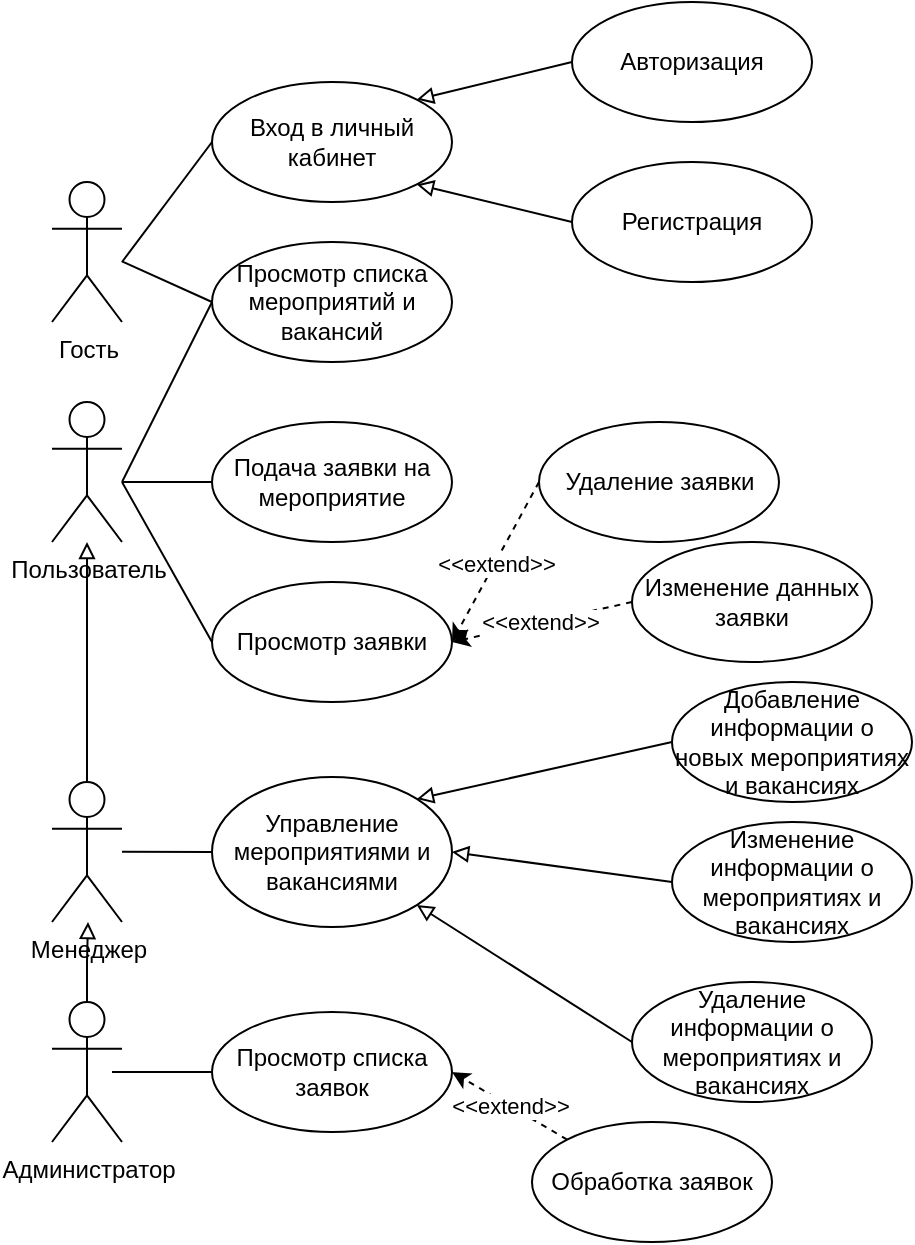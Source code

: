 <mxfile version="23.1.5" type="device">
  <diagram name="Страница — 1" id="Zv-FywmHb0zYgs4QKw_f">
    <mxGraphModel dx="1434" dy="844" grid="0" gridSize="10" guides="1" tooltips="1" connect="1" arrows="1" fold="1" page="1" pageScale="1" pageWidth="827" pageHeight="1169" math="0" shadow="0">
      <root>
        <mxCell id="0" />
        <mxCell id="1" parent="0" />
        <mxCell id="kDlvyfv9U4wQrPy9hs1n-1" value="Гость" style="shape=umlActor;verticalLabelPosition=bottom;verticalAlign=top;html=1;outlineConnect=0;" parent="1" vertex="1">
          <mxGeometry x="169" y="116" width="35" height="70" as="geometry" />
        </mxCell>
        <mxCell id="kDlvyfv9U4wQrPy9hs1n-2" value="Пользователь" style="shape=umlActor;verticalLabelPosition=bottom;verticalAlign=top;html=1;outlineConnect=0;" parent="1" vertex="1">
          <mxGeometry x="169" y="226" width="35" height="70" as="geometry" />
        </mxCell>
        <mxCell id="kDlvyfv9U4wQrPy9hs1n-50" style="edgeStyle=orthogonalEdgeStyle;rounded=0;orthogonalLoop=1;jettySize=auto;html=1;endArrow=block;endFill=0;" parent="1" source="kDlvyfv9U4wQrPy9hs1n-3" target="kDlvyfv9U4wQrPy9hs1n-2" edge="1">
          <mxGeometry relative="1" as="geometry" />
        </mxCell>
        <mxCell id="kDlvyfv9U4wQrPy9hs1n-3" value="Менеджер" style="shape=umlActor;verticalLabelPosition=bottom;verticalAlign=top;html=1;outlineConnect=0;" parent="1" vertex="1">
          <mxGeometry x="169" y="416" width="35" height="70" as="geometry" />
        </mxCell>
        <mxCell id="kDlvyfv9U4wQrPy9hs1n-46" value="" style="edgeStyle=orthogonalEdgeStyle;rounded=0;orthogonalLoop=1;jettySize=auto;html=1;endArrow=block;endFill=0;" parent="1" source="kDlvyfv9U4wQrPy9hs1n-4" target="kDlvyfv9U4wQrPy9hs1n-3" edge="1">
          <mxGeometry relative="1" as="geometry">
            <Array as="points">
              <mxPoint x="187" y="506" />
              <mxPoint x="187" y="506" />
            </Array>
          </mxGeometry>
        </mxCell>
        <mxCell id="kDlvyfv9U4wQrPy9hs1n-4" value="Администратор" style="shape=umlActor;verticalLabelPosition=bottom;verticalAlign=top;html=1;outlineConnect=0;" parent="1" vertex="1">
          <mxGeometry x="169" y="526" width="35" height="70" as="geometry" />
        </mxCell>
        <mxCell id="kDlvyfv9U4wQrPy9hs1n-9" value="Просмотр списка мероприятий и вакансий" style="ellipse;whiteSpace=wrap;html=1;" parent="1" vertex="1">
          <mxGeometry x="249" y="146" width="120" height="60" as="geometry" />
        </mxCell>
        <mxCell id="kDlvyfv9U4wQrPy9hs1n-10" value="Вход в личный кабинет" style="ellipse;whiteSpace=wrap;html=1;" parent="1" vertex="1">
          <mxGeometry x="249" y="66" width="120" height="60" as="geometry" />
        </mxCell>
        <mxCell id="kDlvyfv9U4wQrPy9hs1n-11" value="Авторизация" style="ellipse;whiteSpace=wrap;html=1;" parent="1" vertex="1">
          <mxGeometry x="429" y="26" width="120" height="60" as="geometry" />
        </mxCell>
        <mxCell id="kDlvyfv9U4wQrPy9hs1n-12" value="Регистрация" style="ellipse;whiteSpace=wrap;html=1;" parent="1" vertex="1">
          <mxGeometry x="429" y="106" width="120" height="60" as="geometry" />
        </mxCell>
        <mxCell id="kDlvyfv9U4wQrPy9hs1n-18" value="" style="endArrow=none;html=1;rounded=0;entryX=0;entryY=0.5;entryDx=0;entryDy=0;" parent="1" target="kDlvyfv9U4wQrPy9hs1n-10" edge="1">
          <mxGeometry width="50" height="50" relative="1" as="geometry">
            <mxPoint x="204" y="156" as="sourcePoint" />
            <mxPoint x="254" y="106" as="targetPoint" />
          </mxGeometry>
        </mxCell>
        <mxCell id="kDlvyfv9U4wQrPy9hs1n-19" value="" style="endArrow=none;html=1;rounded=0;exitX=0;exitY=0.5;exitDx=0;exitDy=0;" parent="1" source="kDlvyfv9U4wQrPy9hs1n-9" edge="1">
          <mxGeometry width="50" height="50" relative="1" as="geometry">
            <mxPoint x="244" y="155.66" as="sourcePoint" />
            <mxPoint x="204" y="155.66" as="targetPoint" />
          </mxGeometry>
        </mxCell>
        <mxCell id="kDlvyfv9U4wQrPy9hs1n-20" value="" style="endArrow=none;html=1;rounded=0;entryX=0;entryY=0.5;entryDx=0;entryDy=0;" parent="1" target="kDlvyfv9U4wQrPy9hs1n-9" edge="1">
          <mxGeometry width="50" height="50" relative="1" as="geometry">
            <mxPoint x="204" y="266" as="sourcePoint" />
            <mxPoint x="274" y="246" as="targetPoint" />
          </mxGeometry>
        </mxCell>
        <mxCell id="kDlvyfv9U4wQrPy9hs1n-29" value="Подача заявки на мероприятие" style="ellipse;whiteSpace=wrap;html=1;" parent="1" vertex="1">
          <mxGeometry x="249" y="236" width="120" height="60" as="geometry" />
        </mxCell>
        <mxCell id="kDlvyfv9U4wQrPy9hs1n-30" value="" style="endArrow=none;html=1;rounded=0;entryX=0;entryY=0.5;entryDx=0;entryDy=0;" parent="1" target="kDlvyfv9U4wQrPy9hs1n-29" edge="1">
          <mxGeometry width="50" height="50" relative="1" as="geometry">
            <mxPoint x="204" y="266" as="sourcePoint" />
            <mxPoint x="249" y="266" as="targetPoint" />
          </mxGeometry>
        </mxCell>
        <mxCell id="kDlvyfv9U4wQrPy9hs1n-32" value="Управление мероприятиями и вакансиями" style="ellipse;whiteSpace=wrap;html=1;" parent="1" vertex="1">
          <mxGeometry x="249" y="413.5" width="120" height="75" as="geometry" />
        </mxCell>
        <mxCell id="kDlvyfv9U4wQrPy9hs1n-33" value="Изменение информации о мероприятиях и вакансиях" style="ellipse;whiteSpace=wrap;html=1;" parent="1" vertex="1">
          <mxGeometry x="479" y="436" width="120" height="60" as="geometry" />
        </mxCell>
        <mxCell id="kDlvyfv9U4wQrPy9hs1n-34" value="Добавление информации о новых мероприятиях и вакансиях" style="ellipse;whiteSpace=wrap;html=1;" parent="1" vertex="1">
          <mxGeometry x="479" y="366" width="120" height="60" as="geometry" />
        </mxCell>
        <mxCell id="kDlvyfv9U4wQrPy9hs1n-35" value="Удаление информации о мероприятиях и вакансиях" style="ellipse;whiteSpace=wrap;html=1;" parent="1" vertex="1">
          <mxGeometry x="459" y="516" width="120" height="60" as="geometry" />
        </mxCell>
        <mxCell id="kDlvyfv9U4wQrPy9hs1n-43" value="" style="endArrow=none;html=1;rounded=0;entryX=0;entryY=0.5;entryDx=0;entryDy=0;" parent="1" target="kDlvyfv9U4wQrPy9hs1n-32" edge="1">
          <mxGeometry width="50" height="50" relative="1" as="geometry">
            <mxPoint x="204" y="450.83" as="sourcePoint" />
            <mxPoint x="254" y="450.58" as="targetPoint" />
          </mxGeometry>
        </mxCell>
        <mxCell id="kDlvyfv9U4wQrPy9hs1n-47" value="Просмотр списка заявок" style="ellipse;whiteSpace=wrap;html=1;" parent="1" vertex="1">
          <mxGeometry x="249" y="531" width="120" height="60" as="geometry" />
        </mxCell>
        <mxCell id="kDlvyfv9U4wQrPy9hs1n-48" value="Удаление заявки" style="ellipse;whiteSpace=wrap;html=1;" parent="1" vertex="1">
          <mxGeometry x="412.5" y="236" width="120" height="60" as="geometry" />
        </mxCell>
        <mxCell id="kDlvyfv9U4wQrPy9hs1n-51" value="Просмотр заявки" style="ellipse;whiteSpace=wrap;html=1;" parent="1" vertex="1">
          <mxGeometry x="249" y="316" width="120" height="60" as="geometry" />
        </mxCell>
        <mxCell id="kDlvyfv9U4wQrPy9hs1n-52" value="" style="endArrow=none;html=1;rounded=0;entryX=0;entryY=0.5;entryDx=0;entryDy=0;" parent="1" target="kDlvyfv9U4wQrPy9hs1n-51" edge="1">
          <mxGeometry width="50" height="50" relative="1" as="geometry">
            <mxPoint x="204" y="266" as="sourcePoint" />
            <mxPoint x="254" y="216" as="targetPoint" />
          </mxGeometry>
        </mxCell>
        <mxCell id="kDlvyfv9U4wQrPy9hs1n-53" value="Изменение данных заявки" style="ellipse;whiteSpace=wrap;html=1;" parent="1" vertex="1">
          <mxGeometry x="459" y="296" width="120" height="60" as="geometry" />
        </mxCell>
        <mxCell id="kDlvyfv9U4wQrPy9hs1n-55" value="" style="endArrow=classic;html=1;rounded=0;entryX=1;entryY=0.5;entryDx=0;entryDy=0;dashed=1;exitX=0;exitY=0.5;exitDx=0;exitDy=0;" parent="1" source="kDlvyfv9U4wQrPy9hs1n-48" target="kDlvyfv9U4wQrPy9hs1n-51" edge="1">
          <mxGeometry width="50" height="50" relative="1" as="geometry">
            <mxPoint x="657" y="226" as="sourcePoint" />
            <mxPoint x="519" y="266" as="targetPoint" />
          </mxGeometry>
        </mxCell>
        <mxCell id="kDlvyfv9U4wQrPy9hs1n-56" value="&amp;lt;&amp;lt;extend&amp;gt;&amp;gt;" style="edgeLabel;html=1;align=center;verticalAlign=middle;resizable=0;points=[];" parent="kDlvyfv9U4wQrPy9hs1n-55" vertex="1" connectable="0">
          <mxGeometry x="0.019" relative="1" as="geometry">
            <mxPoint as="offset" />
          </mxGeometry>
        </mxCell>
        <mxCell id="kDlvyfv9U4wQrPy9hs1n-57" value="" style="endArrow=classic;html=1;rounded=0;entryX=1;entryY=0.5;entryDx=0;entryDy=0;exitX=0;exitY=0.5;exitDx=0;exitDy=0;dashed=1;" parent="1" source="kDlvyfv9U4wQrPy9hs1n-53" target="kDlvyfv9U4wQrPy9hs1n-51" edge="1">
          <mxGeometry width="50" height="50" relative="1" as="geometry">
            <mxPoint x="443" y="406" as="sourcePoint" />
            <mxPoint x="383" y="366" as="targetPoint" />
          </mxGeometry>
        </mxCell>
        <mxCell id="kDlvyfv9U4wQrPy9hs1n-58" value="&amp;lt;&amp;lt;extend&amp;gt;&amp;gt;" style="edgeLabel;html=1;align=center;verticalAlign=middle;resizable=0;points=[];" parent="kDlvyfv9U4wQrPy9hs1n-57" vertex="1" connectable="0">
          <mxGeometry x="0.019" relative="1" as="geometry">
            <mxPoint as="offset" />
          </mxGeometry>
        </mxCell>
        <mxCell id="kDlvyfv9U4wQrPy9hs1n-59" value="" style="endArrow=none;html=1;rounded=0;entryX=0;entryY=0.5;entryDx=0;entryDy=0;" parent="1" target="kDlvyfv9U4wQrPy9hs1n-47" edge="1">
          <mxGeometry width="50" height="50" relative="1" as="geometry">
            <mxPoint x="199" y="561" as="sourcePoint" />
            <mxPoint x="254" y="506" as="targetPoint" />
          </mxGeometry>
        </mxCell>
        <mxCell id="kDlvyfv9U4wQrPy9hs1n-60" value="Обработка заявок" style="ellipse;whiteSpace=wrap;html=1;" parent="1" vertex="1">
          <mxGeometry x="409" y="586" width="120" height="60" as="geometry" />
        </mxCell>
        <mxCell id="kDlvyfv9U4wQrPy9hs1n-61" value="" style="endArrow=classic;html=1;rounded=0;entryX=1;entryY=0.5;entryDx=0;entryDy=0;exitX=0;exitY=0;exitDx=0;exitDy=0;dashed=1;" parent="1" source="kDlvyfv9U4wQrPy9hs1n-60" target="kDlvyfv9U4wQrPy9hs1n-47" edge="1">
          <mxGeometry width="50" height="50" relative="1" as="geometry">
            <mxPoint x="429" y="735" as="sourcePoint" />
            <mxPoint x="321" y="667" as="targetPoint" />
          </mxGeometry>
        </mxCell>
        <mxCell id="kDlvyfv9U4wQrPy9hs1n-62" value="&amp;lt;&amp;lt;extend&amp;gt;&amp;gt;" style="edgeLabel;html=1;align=center;verticalAlign=middle;resizable=0;points=[];" parent="kDlvyfv9U4wQrPy9hs1n-61" vertex="1" connectable="0">
          <mxGeometry x="0.019" relative="1" as="geometry">
            <mxPoint as="offset" />
          </mxGeometry>
        </mxCell>
        <mxCell id="B9HfyMdcNh5BaTZksYrh-1" value="" style="endArrow=block;html=1;rounded=0;endFill=0;entryX=1;entryY=0.5;entryDx=0;entryDy=0;exitX=0;exitY=0.5;exitDx=0;exitDy=0;" parent="1" source="kDlvyfv9U4wQrPy9hs1n-33" target="kDlvyfv9U4wQrPy9hs1n-32" edge="1">
          <mxGeometry width="50" height="50" relative="1" as="geometry">
            <mxPoint x="433" y="478" as="sourcePoint" />
            <mxPoint x="483" y="428" as="targetPoint" />
          </mxGeometry>
        </mxCell>
        <mxCell id="B9HfyMdcNh5BaTZksYrh-2" value="" style="endArrow=block;html=1;rounded=0;endFill=0;entryX=1;entryY=1;entryDx=0;entryDy=0;exitX=0;exitY=0.5;exitDx=0;exitDy=0;" parent="1" source="kDlvyfv9U4wQrPy9hs1n-35" target="kDlvyfv9U4wQrPy9hs1n-32" edge="1">
          <mxGeometry width="50" height="50" relative="1" as="geometry">
            <mxPoint x="472" y="494" as="sourcePoint" />
            <mxPoint x="362" y="479" as="targetPoint" />
          </mxGeometry>
        </mxCell>
        <mxCell id="B9HfyMdcNh5BaTZksYrh-3" value="" style="endArrow=block;html=1;rounded=0;endFill=0;entryX=1;entryY=0;entryDx=0;entryDy=0;exitX=0;exitY=0.5;exitDx=0;exitDy=0;" parent="1" source="kDlvyfv9U4wQrPy9hs1n-34" target="kDlvyfv9U4wQrPy9hs1n-32" edge="1">
          <mxGeometry width="50" height="50" relative="1" as="geometry">
            <mxPoint x="455" y="447" as="sourcePoint" />
            <mxPoint x="365" y="352" as="targetPoint" />
          </mxGeometry>
        </mxCell>
        <mxCell id="B9HfyMdcNh5BaTZksYrh-4" value="" style="endArrow=block;html=1;rounded=0;endFill=0;entryX=1;entryY=0;entryDx=0;entryDy=0;exitX=0;exitY=0.5;exitDx=0;exitDy=0;" parent="1" source="kDlvyfv9U4wQrPy9hs1n-11" target="kDlvyfv9U4wQrPy9hs1n-10" edge="1">
          <mxGeometry width="50" height="50" relative="1" as="geometry">
            <mxPoint x="409" y="39" as="sourcePoint" />
            <mxPoint x="299" y="24" as="targetPoint" />
          </mxGeometry>
        </mxCell>
        <mxCell id="B9HfyMdcNh5BaTZksYrh-5" value="" style="endArrow=block;html=1;rounded=0;endFill=0;entryX=1;entryY=1;entryDx=0;entryDy=0;exitX=0;exitY=0.5;exitDx=0;exitDy=0;" parent="1" source="kDlvyfv9U4wQrPy9hs1n-12" target="kDlvyfv9U4wQrPy9hs1n-10" edge="1">
          <mxGeometry width="50" height="50" relative="1" as="geometry">
            <mxPoint x="421" y="147" as="sourcePoint" />
            <mxPoint x="343" y="166" as="targetPoint" />
          </mxGeometry>
        </mxCell>
      </root>
    </mxGraphModel>
  </diagram>
</mxfile>
